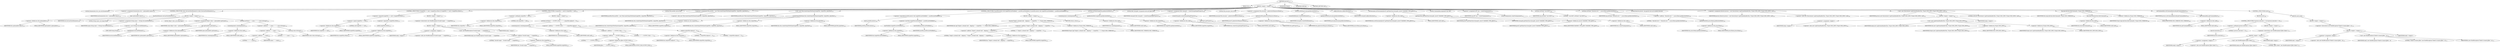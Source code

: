 digraph "execute" {  
"187" [label = <(METHOD,execute)<SUB>116</SUB>> ]
"12" [label = <(PARAM,this)<SUB>116</SUB>> ]
"188" [label = <(BLOCK,&lt;empty&gt;,&lt;empty&gt;)<SUB>116</SUB>> ]
"189" [label = <(LOCAL,Enumeration iter: java.util.Enumeration)> ]
"190" [label = <(&lt;operator&gt;.assignment,Enumeration iter = optionalAttrs.keys())<SUB>119</SUB>> ]
"191" [label = <(IDENTIFIER,iter,Enumeration iter = optionalAttrs.keys())<SUB>119</SUB>> ]
"192" [label = <(keys,optionalAttrs.keys())<SUB>119</SUB>> ]
"193" [label = <(&lt;operator&gt;.fieldAccess,this.optionalAttrs)<SUB>119</SUB>> ]
"194" [label = <(IDENTIFIER,this,optionalAttrs.keys())<SUB>119</SUB>> ]
"195" [label = <(FIELD_IDENTIFIER,optionalAttrs,optionalAttrs)<SUB>119</SUB>> ]
"196" [label = <(CONTROL_STRUCTURE,while (iter.hasMoreElements()),while (iter.hasMoreElements()))<SUB>120</SUB>> ]
"197" [label = <(hasMoreElements,iter.hasMoreElements())<SUB>120</SUB>> ]
"198" [label = <(IDENTIFIER,iter,iter.hasMoreElements())<SUB>120</SUB>> ]
"199" [label = <(BLOCK,&lt;empty&gt;,&lt;empty&gt;)<SUB>120</SUB>> ]
"200" [label = <(LOCAL,String name: java.lang.String)> ]
"201" [label = <(&lt;operator&gt;.assignment,String name = (String) iter.nextElement())<SUB>121</SUB>> ]
"202" [label = <(IDENTIFIER,name,String name = (String) iter.nextElement())<SUB>121</SUB>> ]
"203" [label = <(&lt;operator&gt;.cast,(String) iter.nextElement())<SUB>121</SUB>> ]
"204" [label = <(TYPE_REF,String,String)<SUB>121</SUB>> ]
"205" [label = <(nextElement,iter.nextElement())<SUB>121</SUB>> ]
"206" [label = <(IDENTIFIER,iter,iter.nextElement())<SUB>121</SUB>> ]
"207" [label = <(LOCAL,Object value: java.lang.Object)> ]
"208" [label = <(&lt;operator&gt;.assignment,Object value = optionalAttrs.get(name))<SUB>122</SUB>> ]
"209" [label = <(IDENTIFIER,value,Object value = optionalAttrs.get(name))<SUB>122</SUB>> ]
"210" [label = <(get,optionalAttrs.get(name))<SUB>122</SUB>> ]
"211" [label = <(&lt;operator&gt;.fieldAccess,this.optionalAttrs)<SUB>122</SUB>> ]
"212" [label = <(IDENTIFIER,this,optionalAttrs.get(name))<SUB>122</SUB>> ]
"213" [label = <(FIELD_IDENTIFIER,optionalAttrs,optionalAttrs)<SUB>122</SUB>> ]
"214" [label = <(IDENTIFIER,name,optionalAttrs.get(name))<SUB>122</SUB>> ]
"215" [label = <(setValue,setValue(&quot;-&quot; + name + &quot;:&quot; + value.toString()))<SUB>123</SUB>> ]
"216" [label = <(createArgument,createArgument())<SUB>123</SUB>> ]
"217" [label = <(&lt;operator&gt;.fieldAccess,this.cmdl)<SUB>123</SUB>> ]
"218" [label = <(IDENTIFIER,this,createArgument())<SUB>123</SUB>> ]
"219" [label = <(FIELD_IDENTIFIER,cmdl,cmdl)<SUB>123</SUB>> ]
"220" [label = <(&lt;operator&gt;.addition,&quot;-&quot; + name + &quot;:&quot; + value.toString())<SUB>124</SUB>> ]
"221" [label = <(&lt;operator&gt;.addition,&quot;-&quot; + name + &quot;:&quot;)<SUB>124</SUB>> ]
"222" [label = <(&lt;operator&gt;.addition,&quot;-&quot; + name)<SUB>124</SUB>> ]
"223" [label = <(LITERAL,&quot;-&quot;,&quot;-&quot; + name)<SUB>124</SUB>> ]
"224" [label = <(IDENTIFIER,name,&quot;-&quot; + name)<SUB>124</SUB>> ]
"225" [label = <(LITERAL,&quot;:&quot;,&quot;-&quot; + name + &quot;:&quot;)<SUB>124</SUB>> ]
"226" [label = <(toString,value.toString())<SUB>124</SUB>> ]
"227" [label = <(IDENTIFIER,value,value.toString())<SUB>124</SUB>> ]
"228" [label = <(CONTROL_STRUCTURE,if (targetFile == null || !targetFile.isFile()),if (targetFile == null || !targetFile.isFile()))<SUB>127</SUB>> ]
"229" [label = <(&lt;operator&gt;.logicalOr,targetFile == null || !targetFile.isFile())<SUB>127</SUB>> ]
"230" [label = <(&lt;operator&gt;.equals,targetFile == null)<SUB>127</SUB>> ]
"231" [label = <(&lt;operator&gt;.fieldAccess,this.targetFile)<SUB>127</SUB>> ]
"232" [label = <(IDENTIFIER,this,targetFile == null)<SUB>127</SUB>> ]
"233" [label = <(FIELD_IDENTIFIER,targetFile,targetFile)<SUB>127</SUB>> ]
"234" [label = <(LITERAL,null,targetFile == null)<SUB>127</SUB>> ]
"235" [label = <(&lt;operator&gt;.logicalNot,!targetFile.isFile())<SUB>127</SUB>> ]
"236" [label = <(isFile,targetFile.isFile())<SUB>127</SUB>> ]
"237" [label = <(&lt;operator&gt;.fieldAccess,this.targetFile)<SUB>127</SUB>> ]
"238" [label = <(IDENTIFIER,this,targetFile.isFile())<SUB>127</SUB>> ]
"239" [label = <(FIELD_IDENTIFIER,targetFile,targetFile)<SUB>127</SUB>> ]
"240" [label = <(BLOCK,&lt;empty&gt;,&lt;empty&gt;)<SUB>127</SUB>> ]
"241" [label = <(&lt;operator&gt;.throw,throw new BuildException(&quot;Invalid target: &quot; + targetFile);)<SUB>128</SUB>> ]
"242" [label = <(BLOCK,&lt;empty&gt;,&lt;empty&gt;)<SUB>128</SUB>> ]
"243" [label = <(&lt;operator&gt;.assignment,&lt;empty&gt;)> ]
"244" [label = <(IDENTIFIER,$obj2,&lt;empty&gt;)> ]
"245" [label = <(&lt;operator&gt;.alloc,new BuildException(&quot;Invalid target: &quot; + targetFile))<SUB>128</SUB>> ]
"246" [label = <(&lt;init&gt;,new BuildException(&quot;Invalid target: &quot; + targetFile))<SUB>128</SUB>> ]
"247" [label = <(IDENTIFIER,$obj2,new BuildException(&quot;Invalid target: &quot; + targetFile))> ]
"248" [label = <(&lt;operator&gt;.addition,&quot;Invalid target: &quot; + targetFile)<SUB>128</SUB>> ]
"249" [label = <(LITERAL,&quot;Invalid target: &quot;,&quot;Invalid target: &quot; + targetFile)<SUB>128</SUB>> ]
"250" [label = <(&lt;operator&gt;.fieldAccess,this.targetFile)<SUB>128</SUB>> ]
"251" [label = <(IDENTIFIER,this,&quot;Invalid target: &quot; + targetFile)<SUB>128</SUB>> ]
"252" [label = <(FIELD_IDENTIFIER,targetFile,targetFile)<SUB>128</SUB>> ]
"253" [label = <(IDENTIFIER,$obj2,&lt;empty&gt;)> ]
"254" [label = <(CONTROL_STRUCTURE,if (outputFile != null),if (outputFile != null))<SUB>131</SUB>> ]
"255" [label = <(&lt;operator&gt;.notEquals,outputFile != null)<SUB>131</SUB>> ]
"256" [label = <(&lt;operator&gt;.fieldAccess,this.outputFile)<SUB>131</SUB>> ]
"257" [label = <(IDENTIFIER,this,outputFile != null)<SUB>131</SUB>> ]
"258" [label = <(FIELD_IDENTIFIER,outputFile,outputFile)<SUB>131</SUB>> ]
"259" [label = <(LITERAL,null,outputFile != null)<SUB>131</SUB>> ]
"260" [label = <(BLOCK,&lt;empty&gt;,&lt;empty&gt;)<SUB>131</SUB>> ]
"261" [label = <(setValue,setValue(&quot;-&quot; + OUTPUT_FILE + &quot;:&quot; + outputFile.replace('\\', '/')))<SUB>132</SUB>> ]
"262" [label = <(createArgument,createArgument())<SUB>132</SUB>> ]
"263" [label = <(&lt;operator&gt;.fieldAccess,this.cmdl)<SUB>132</SUB>> ]
"264" [label = <(IDENTIFIER,this,createArgument())<SUB>132</SUB>> ]
"265" [label = <(FIELD_IDENTIFIER,cmdl,cmdl)<SUB>132</SUB>> ]
"266" [label = <(&lt;operator&gt;.addition,&quot;-&quot; + OUTPUT_FILE + &quot;:&quot; + outputFile.replace('\\', '/'))<SUB>132</SUB>> ]
"267" [label = <(&lt;operator&gt;.addition,&quot;-&quot; + OUTPUT_FILE + &quot;:&quot;)<SUB>132</SUB>> ]
"268" [label = <(&lt;operator&gt;.addition,&quot;-&quot; + OUTPUT_FILE)<SUB>132</SUB>> ]
"269" [label = <(LITERAL,&quot;-&quot;,&quot;-&quot; + OUTPUT_FILE)<SUB>132</SUB>> ]
"270" [label = <(&lt;operator&gt;.fieldAccess,JJDoc.OUTPUT_FILE)<SUB>132</SUB>> ]
"271" [label = <(IDENTIFIER,JJDoc,&quot;-&quot; + OUTPUT_FILE)<SUB>132</SUB>> ]
"272" [label = <(FIELD_IDENTIFIER,OUTPUT_FILE,OUTPUT_FILE)<SUB>132</SUB>> ]
"273" [label = <(LITERAL,&quot;:&quot;,&quot;-&quot; + OUTPUT_FILE + &quot;:&quot;)<SUB>132</SUB>> ]
"274" [label = <(replace,outputFile.replace('\\', '/'))<SUB>133</SUB>> ]
"275" [label = <(&lt;operator&gt;.fieldAccess,this.outputFile)<SUB>133</SUB>> ]
"276" [label = <(IDENTIFIER,this,outputFile.replace('\\', '/'))<SUB>133</SUB>> ]
"277" [label = <(FIELD_IDENTIFIER,outputFile,outputFile)<SUB>133</SUB>> ]
"278" [label = <(LITERAL,'\\',outputFile.replace('\\', '/'))<SUB>133</SUB>> ]
"279" [label = <(LITERAL,'/',outputFile.replace('\\', '/'))<SUB>133</SUB>> ]
"14" [label = <(LOCAL,File javaFile: java.io.File)> ]
"280" [label = <(&lt;operator&gt;.assignment,File javaFile = new File(createOutputFileName(targetFile, outputFile, plainText)))<SUB>137</SUB>> ]
"281" [label = <(IDENTIFIER,javaFile,File javaFile = new File(createOutputFileName(targetFile, outputFile, plainText)))<SUB>137</SUB>> ]
"282" [label = <(&lt;operator&gt;.alloc,new File(createOutputFileName(targetFile, outputFile, plainText)))<SUB>137</SUB>> ]
"283" [label = <(&lt;init&gt;,new File(createOutputFileName(targetFile, outputFile, plainText)))<SUB>137</SUB>> ]
"13" [label = <(IDENTIFIER,javaFile,new File(createOutputFileName(targetFile, outputFile, plainText)))<SUB>137</SUB>> ]
"284" [label = <(createOutputFileName,this.createOutputFileName(targetFile, outputFile, plainText))<SUB>137</SUB>> ]
"11" [label = <(IDENTIFIER,this,this.createOutputFileName(targetFile, outputFile, plainText))<SUB>137</SUB>> ]
"285" [label = <(&lt;operator&gt;.fieldAccess,this.targetFile)<SUB>137</SUB>> ]
"286" [label = <(IDENTIFIER,this,this.createOutputFileName(targetFile, outputFile, plainText))<SUB>137</SUB>> ]
"287" [label = <(FIELD_IDENTIFIER,targetFile,targetFile)<SUB>137</SUB>> ]
"288" [label = <(&lt;operator&gt;.fieldAccess,this.outputFile)<SUB>137</SUB>> ]
"289" [label = <(IDENTIFIER,this,this.createOutputFileName(targetFile, outputFile, plainText))<SUB>137</SUB>> ]
"290" [label = <(FIELD_IDENTIFIER,outputFile,outputFile)<SUB>137</SUB>> ]
"291" [label = <(&lt;operator&gt;.fieldAccess,this.plainText)<SUB>138</SUB>> ]
"292" [label = <(IDENTIFIER,this,this.createOutputFileName(targetFile, outputFile, plainText))<SUB>138</SUB>> ]
"293" [label = <(FIELD_IDENTIFIER,plainText,plainText)<SUB>138</SUB>> ]
"294" [label = <(CONTROL_STRUCTURE,if (javaFile.exists() &amp;&amp; targetFile.lastModified() &lt; javaFile.lastModified()),if (javaFile.exists() &amp;&amp; targetFile.lastModified() &lt; javaFile.lastModified()))<SUB>140</SUB>> ]
"295" [label = <(&lt;operator&gt;.logicalAnd,javaFile.exists() &amp;&amp; targetFile.lastModified() &lt; javaFile.lastModified())<SUB>140</SUB>> ]
"296" [label = <(exists,javaFile.exists())<SUB>140</SUB>> ]
"297" [label = <(IDENTIFIER,javaFile,javaFile.exists())<SUB>140</SUB>> ]
"298" [label = <(&lt;operator&gt;.lessThan,targetFile.lastModified() &lt; javaFile.lastModified())<SUB>141</SUB>> ]
"299" [label = <(lastModified,targetFile.lastModified())<SUB>141</SUB>> ]
"300" [label = <(&lt;operator&gt;.fieldAccess,this.targetFile)<SUB>141</SUB>> ]
"301" [label = <(IDENTIFIER,this,targetFile.lastModified())<SUB>141</SUB>> ]
"302" [label = <(FIELD_IDENTIFIER,targetFile,targetFile)<SUB>141</SUB>> ]
"303" [label = <(lastModified,javaFile.lastModified())<SUB>141</SUB>> ]
"304" [label = <(IDENTIFIER,javaFile,javaFile.lastModified())<SUB>141</SUB>> ]
"305" [label = <(BLOCK,&lt;empty&gt;,&lt;empty&gt;)<SUB>141</SUB>> ]
"306" [label = <(log,log(&quot;Target is already built - skipping (&quot; + targetFile + &quot;)&quot;, Project.MSG_VERBOSE))<SUB>142</SUB>> ]
"15" [label = <(IDENTIFIER,this,log(&quot;Target is already built - skipping (&quot; + targetFile + &quot;)&quot;, Project.MSG_VERBOSE))<SUB>142</SUB>> ]
"307" [label = <(&lt;operator&gt;.addition,&quot;Target is already built - skipping (&quot; + targetFile + &quot;)&quot;)<SUB>142</SUB>> ]
"308" [label = <(&lt;operator&gt;.addition,&quot;Target is already built - skipping (&quot; + targetFile)<SUB>142</SUB>> ]
"309" [label = <(LITERAL,&quot;Target is already built - skipping (&quot;,&quot;Target is already built - skipping (&quot; + targetFile)<SUB>142</SUB>> ]
"310" [label = <(&lt;operator&gt;.fieldAccess,this.targetFile)<SUB>142</SUB>> ]
"311" [label = <(IDENTIFIER,this,&quot;Target is already built - skipping (&quot; + targetFile)<SUB>142</SUB>> ]
"312" [label = <(FIELD_IDENTIFIER,targetFile,targetFile)<SUB>142</SUB>> ]
"313" [label = <(LITERAL,&quot;)&quot;,&quot;Target is already built - skipping (&quot; + targetFile + &quot;)&quot;)<SUB>142</SUB>> ]
"314" [label = <(&lt;operator&gt;.fieldAccess,Project.MSG_VERBOSE)<SUB>143</SUB>> ]
"315" [label = <(IDENTIFIER,Project,log(&quot;Target is already built - skipping (&quot; + targetFile + &quot;)&quot;, Project.MSG_VERBOSE))<SUB>143</SUB>> ]
"316" [label = <(FIELD_IDENTIFIER,MSG_VERBOSE,MSG_VERBOSE)<SUB>143</SUB>> ]
"317" [label = <(RETURN,return;,return;)<SUB>144</SUB>> ]
"318" [label = <(setValue,setValue(targetFile.getAbsolutePath()))<SUB>147</SUB>> ]
"319" [label = <(createArgument,createArgument())<SUB>147</SUB>> ]
"320" [label = <(&lt;operator&gt;.fieldAccess,this.cmdl)<SUB>147</SUB>> ]
"321" [label = <(IDENTIFIER,this,createArgument())<SUB>147</SUB>> ]
"322" [label = <(FIELD_IDENTIFIER,cmdl,cmdl)<SUB>147</SUB>> ]
"323" [label = <(getAbsolutePath,targetFile.getAbsolutePath())<SUB>147</SUB>> ]
"324" [label = <(&lt;operator&gt;.fieldAccess,this.targetFile)<SUB>147</SUB>> ]
"325" [label = <(IDENTIFIER,this,targetFile.getAbsolutePath())<SUB>147</SUB>> ]
"326" [label = <(FIELD_IDENTIFIER,targetFile,targetFile)<SUB>147</SUB>> ]
"327" [label = <(LOCAL,Path classpath: org.apache.tools.ant.types.Path)> ]
"328" [label = <(&lt;operator&gt;.assignment,Path classpath = createClasspath(getProject()))<SUB>149</SUB>> ]
"329" [label = <(IDENTIFIER,classpath,Path classpath = createClasspath(getProject()))<SUB>149</SUB>> ]
"330" [label = <(createClasspath,createClasspath(getProject()))<SUB>149</SUB>> ]
"331" [label = <(&lt;operator&gt;.fieldAccess,this.cmdl)<SUB>149</SUB>> ]
"332" [label = <(IDENTIFIER,this,createClasspath(getProject()))<SUB>149</SUB>> ]
"333" [label = <(FIELD_IDENTIFIER,cmdl,cmdl)<SUB>149</SUB>> ]
"334" [label = <(getProject,getProject())<SUB>149</SUB>> ]
"16" [label = <(IDENTIFIER,this,getProject())<SUB>149</SUB>> ]
"335" [label = <(LOCAL,File javaccJar: java.io.File)> ]
"336" [label = <(&lt;operator&gt;.assignment,File javaccJar = getArchiveFile(javaccHome))<SUB>150</SUB>> ]
"337" [label = <(IDENTIFIER,javaccJar,File javaccJar = getArchiveFile(javaccHome))<SUB>150</SUB>> ]
"338" [label = <(getArchiveFile,getArchiveFile(javaccHome))<SUB>150</SUB>> ]
"339" [label = <(IDENTIFIER,JavaCC,getArchiveFile(javaccHome))<SUB>150</SUB>> ]
"340" [label = <(&lt;operator&gt;.fieldAccess,this.javaccHome)<SUB>150</SUB>> ]
"341" [label = <(IDENTIFIER,this,getArchiveFile(javaccHome))<SUB>150</SUB>> ]
"342" [label = <(FIELD_IDENTIFIER,javaccHome,javaccHome)<SUB>150</SUB>> ]
"343" [label = <(setPath,setPath(javaccJar.getAbsolutePath()))<SUB>151</SUB>> ]
"344" [label = <(createPathElement,createPathElement())<SUB>151</SUB>> ]
"345" [label = <(IDENTIFIER,classpath,createPathElement())<SUB>151</SUB>> ]
"346" [label = <(getAbsolutePath,javaccJar.getAbsolutePath())<SUB>151</SUB>> ]
"347" [label = <(IDENTIFIER,javaccJar,javaccJar.getAbsolutePath())<SUB>151</SUB>> ]
"348" [label = <(addJavaRuntime,addJavaRuntime())<SUB>152</SUB>> ]
"349" [label = <(IDENTIFIER,classpath,addJavaRuntime())<SUB>152</SUB>> ]
"350" [label = <(setClassname,setClassname(JavaCC.getMainClass(classpath, JavaCC.TASKDEF_TYPE_JJDOC)))<SUB>154</SUB>> ]
"351" [label = <(&lt;operator&gt;.fieldAccess,this.cmdl)<SUB>154</SUB>> ]
"352" [label = <(IDENTIFIER,this,setClassname(JavaCC.getMainClass(classpath, JavaCC.TASKDEF_TYPE_JJDOC)))<SUB>154</SUB>> ]
"353" [label = <(FIELD_IDENTIFIER,cmdl,cmdl)<SUB>154</SUB>> ]
"354" [label = <(getMainClass,getMainClass(classpath, JavaCC.TASKDEF_TYPE_JJDOC))<SUB>154</SUB>> ]
"355" [label = <(IDENTIFIER,JavaCC,getMainClass(classpath, JavaCC.TASKDEF_TYPE_JJDOC))<SUB>154</SUB>> ]
"356" [label = <(IDENTIFIER,classpath,getMainClass(classpath, JavaCC.TASKDEF_TYPE_JJDOC))<SUB>154</SUB>> ]
"357" [label = <(&lt;operator&gt;.fieldAccess,JavaCC.TASKDEF_TYPE_JJDOC)<SUB>155</SUB>> ]
"358" [label = <(IDENTIFIER,JavaCC,getMainClass(classpath, JavaCC.TASKDEF_TYPE_JJDOC))<SUB>155</SUB>> ]
"359" [label = <(FIELD_IDENTIFIER,TASKDEF_TYPE_JJDOC,TASKDEF_TYPE_JJDOC)<SUB>155</SUB>> ]
"360" [label = <(LOCAL,Commandline.Argument arg: ANY)> ]
"361" [label = <(&lt;operator&gt;.assignment,ANY arg = createVmArgument())<SUB>157</SUB>> ]
"362" [label = <(IDENTIFIER,arg,ANY arg = createVmArgument())<SUB>157</SUB>> ]
"363" [label = <(createVmArgument,createVmArgument())<SUB>157</SUB>> ]
"364" [label = <(&lt;operator&gt;.fieldAccess,this.cmdl)<SUB>157</SUB>> ]
"365" [label = <(IDENTIFIER,this,createVmArgument())<SUB>157</SUB>> ]
"366" [label = <(FIELD_IDENTIFIER,cmdl,cmdl)<SUB>157</SUB>> ]
"367" [label = <(setValue,setValue(&quot;-mx140M&quot;))<SUB>158</SUB>> ]
"368" [label = <(IDENTIFIER,arg,setValue(&quot;-mx140M&quot;))<SUB>158</SUB>> ]
"369" [label = <(LITERAL,&quot;-mx140M&quot;,setValue(&quot;-mx140M&quot;))<SUB>158</SUB>> ]
"370" [label = <(setValue,setValue(&quot;-Dinstall.root=&quot; + javaccHome.getAbsolutePath()))<SUB>159</SUB>> ]
"371" [label = <(IDENTIFIER,arg,setValue(&quot;-Dinstall.root=&quot; + javaccHome.getAbsolutePath()))<SUB>159</SUB>> ]
"372" [label = <(&lt;operator&gt;.addition,&quot;-Dinstall.root=&quot; + javaccHome.getAbsolutePath())<SUB>159</SUB>> ]
"373" [label = <(LITERAL,&quot;-Dinstall.root=&quot;,&quot;-Dinstall.root=&quot; + javaccHome.getAbsolutePath())<SUB>159</SUB>> ]
"374" [label = <(getAbsolutePath,javaccHome.getAbsolutePath())<SUB>159</SUB>> ]
"375" [label = <(&lt;operator&gt;.fieldAccess,this.javaccHome)<SUB>159</SUB>> ]
"376" [label = <(IDENTIFIER,this,javaccHome.getAbsolutePath())<SUB>159</SUB>> ]
"377" [label = <(FIELD_IDENTIFIER,javaccHome,javaccHome)<SUB>159</SUB>> ]
"19" [label = <(LOCAL,Execute process: org.apache.tools.ant.taskdefs.Execute)> ]
"378" [label = <(&lt;operator&gt;.assignment,Execute process = new Execute(new LogStreamHandler(this, Project.MSG_INFO, Project.MSG_INFO), null))<SUB>161</SUB>> ]
"379" [label = <(IDENTIFIER,process,Execute process = new Execute(new LogStreamHandler(this, Project.MSG_INFO, Project.MSG_INFO), null))<SUB>161</SUB>> ]
"380" [label = <(&lt;operator&gt;.alloc,new Execute(new LogStreamHandler(this, Project.MSG_INFO, Project.MSG_INFO), null))<SUB>162</SUB>> ]
"381" [label = <(&lt;init&gt;,new Execute(new LogStreamHandler(this, Project.MSG_INFO, Project.MSG_INFO), null))<SUB>162</SUB>> ]
"18" [label = <(IDENTIFIER,process,new Execute(new LogStreamHandler(this, Project.MSG_INFO, Project.MSG_INFO), null))<SUB>161</SUB>> ]
"382" [label = <(BLOCK,&lt;empty&gt;,&lt;empty&gt;)<SUB>162</SUB>> ]
"383" [label = <(&lt;operator&gt;.assignment,&lt;empty&gt;)> ]
"384" [label = <(IDENTIFIER,$obj4,&lt;empty&gt;)> ]
"385" [label = <(&lt;operator&gt;.alloc,new LogStreamHandler(this, Project.MSG_INFO, Project.MSG_INFO))<SUB>162</SUB>> ]
"386" [label = <(&lt;init&gt;,new LogStreamHandler(this, Project.MSG_INFO, Project.MSG_INFO))<SUB>162</SUB>> ]
"387" [label = <(IDENTIFIER,$obj4,new LogStreamHandler(this, Project.MSG_INFO, Project.MSG_INFO))> ]
"17" [label = <(IDENTIFIER,this,new LogStreamHandler(this, Project.MSG_INFO, Project.MSG_INFO))<SUB>162</SUB>> ]
"388" [label = <(&lt;operator&gt;.fieldAccess,Project.MSG_INFO)<SUB>163</SUB>> ]
"389" [label = <(IDENTIFIER,Project,new LogStreamHandler(this, Project.MSG_INFO, Project.MSG_INFO))<SUB>163</SUB>> ]
"390" [label = <(FIELD_IDENTIFIER,MSG_INFO,MSG_INFO)<SUB>163</SUB>> ]
"391" [label = <(&lt;operator&gt;.fieldAccess,Project.MSG_INFO)<SUB>164</SUB>> ]
"392" [label = <(IDENTIFIER,Project,new LogStreamHandler(this, Project.MSG_INFO, Project.MSG_INFO))<SUB>164</SUB>> ]
"393" [label = <(FIELD_IDENTIFIER,MSG_INFO,MSG_INFO)<SUB>164</SUB>> ]
"394" [label = <(IDENTIFIER,$obj4,&lt;empty&gt;)> ]
"395" [label = <(LITERAL,null,new Execute(new LogStreamHandler(this, Project.MSG_INFO, Project.MSG_INFO), null))<SUB>165</SUB>> ]
"396" [label = <(log,log(cmdl.describeCommand(), Project.MSG_VERBOSE))<SUB>166</SUB>> ]
"20" [label = <(IDENTIFIER,this,log(cmdl.describeCommand(), Project.MSG_VERBOSE))<SUB>166</SUB>> ]
"397" [label = <(describeCommand,describeCommand())<SUB>166</SUB>> ]
"398" [label = <(&lt;operator&gt;.fieldAccess,this.cmdl)<SUB>166</SUB>> ]
"399" [label = <(IDENTIFIER,this,describeCommand())<SUB>166</SUB>> ]
"400" [label = <(FIELD_IDENTIFIER,cmdl,cmdl)<SUB>166</SUB>> ]
"401" [label = <(&lt;operator&gt;.fieldAccess,Project.MSG_VERBOSE)<SUB>166</SUB>> ]
"402" [label = <(IDENTIFIER,Project,log(cmdl.describeCommand(), Project.MSG_VERBOSE))<SUB>166</SUB>> ]
"403" [label = <(FIELD_IDENTIFIER,MSG_VERBOSE,MSG_VERBOSE)<SUB>166</SUB>> ]
"404" [label = <(setCommandline,setCommandline(cmdl.getCommandline()))<SUB>167</SUB>> ]
"405" [label = <(IDENTIFIER,process,setCommandline(cmdl.getCommandline()))<SUB>167</SUB>> ]
"406" [label = <(getCommandline,getCommandline())<SUB>167</SUB>> ]
"407" [label = <(&lt;operator&gt;.fieldAccess,this.cmdl)<SUB>167</SUB>> ]
"408" [label = <(IDENTIFIER,this,getCommandline())<SUB>167</SUB>> ]
"409" [label = <(FIELD_IDENTIFIER,cmdl,cmdl)<SUB>167</SUB>> ]
"410" [label = <(CONTROL_STRUCTURE,try,try)<SUB>169</SUB>> ]
"411" [label = <(BLOCK,try,try)<SUB>169</SUB>> ]
"412" [label = <(CONTROL_STRUCTURE,if (process.execute() != 0),if (process.execute() != 0))<SUB>170</SUB>> ]
"413" [label = <(&lt;operator&gt;.notEquals,process.execute() != 0)<SUB>170</SUB>> ]
"414" [label = <(execute,execute())<SUB>170</SUB>> ]
"415" [label = <(IDENTIFIER,process,execute())<SUB>170</SUB>> ]
"416" [label = <(LITERAL,0,process.execute() != 0)<SUB>170</SUB>> ]
"417" [label = <(BLOCK,&lt;empty&gt;,&lt;empty&gt;)<SUB>170</SUB>> ]
"418" [label = <(&lt;operator&gt;.throw,throw new BuildException(&quot;JJDoc failed.&quot;);)<SUB>171</SUB>> ]
"419" [label = <(BLOCK,&lt;empty&gt;,&lt;empty&gt;)<SUB>171</SUB>> ]
"420" [label = <(&lt;operator&gt;.assignment,&lt;empty&gt;)> ]
"421" [label = <(IDENTIFIER,$obj6,&lt;empty&gt;)> ]
"422" [label = <(&lt;operator&gt;.alloc,new BuildException(&quot;JJDoc failed.&quot;))<SUB>171</SUB>> ]
"423" [label = <(&lt;init&gt;,new BuildException(&quot;JJDoc failed.&quot;))<SUB>171</SUB>> ]
"424" [label = <(IDENTIFIER,$obj6,new BuildException(&quot;JJDoc failed.&quot;))> ]
"425" [label = <(LITERAL,&quot;JJDoc failed.&quot;,new BuildException(&quot;JJDoc failed.&quot;))<SUB>171</SUB>> ]
"426" [label = <(IDENTIFIER,$obj6,&lt;empty&gt;)> ]
"427" [label = <(BLOCK,catch,catch)> ]
"428" [label = <(BLOCK,&lt;empty&gt;,&lt;empty&gt;)<SUB>173</SUB>> ]
"429" [label = <(&lt;operator&gt;.throw,throw new BuildException(&quot;Failed to launch JJDoc&quot;, e);)<SUB>174</SUB>> ]
"430" [label = <(BLOCK,&lt;empty&gt;,&lt;empty&gt;)<SUB>174</SUB>> ]
"431" [label = <(&lt;operator&gt;.assignment,&lt;empty&gt;)> ]
"432" [label = <(IDENTIFIER,$obj7,&lt;empty&gt;)> ]
"433" [label = <(&lt;operator&gt;.alloc,new BuildException(&quot;Failed to launch JJDoc&quot;, e))<SUB>174</SUB>> ]
"434" [label = <(&lt;init&gt;,new BuildException(&quot;Failed to launch JJDoc&quot;, e))<SUB>174</SUB>> ]
"435" [label = <(IDENTIFIER,$obj7,new BuildException(&quot;Failed to launch JJDoc&quot;, e))> ]
"436" [label = <(LITERAL,&quot;Failed to launch JJDoc&quot;,new BuildException(&quot;Failed to launch JJDoc&quot;, e))<SUB>174</SUB>> ]
"437" [label = <(IDENTIFIER,e,new BuildException(&quot;Failed to launch JJDoc&quot;, e))<SUB>174</SUB>> ]
"438" [label = <(IDENTIFIER,$obj7,&lt;empty&gt;)> ]
"439" [label = <(MODIFIER,PUBLIC)> ]
"440" [label = <(MODIFIER,VIRTUAL)> ]
"441" [label = <(METHOD_RETURN,void)<SUB>116</SUB>> ]
  "187" -> "12" 
  "187" -> "188" 
  "187" -> "439" 
  "187" -> "440" 
  "187" -> "441" 
  "188" -> "189" 
  "188" -> "190" 
  "188" -> "196" 
  "188" -> "228" 
  "188" -> "254" 
  "188" -> "14" 
  "188" -> "280" 
  "188" -> "283" 
  "188" -> "294" 
  "188" -> "318" 
  "188" -> "327" 
  "188" -> "328" 
  "188" -> "335" 
  "188" -> "336" 
  "188" -> "343" 
  "188" -> "348" 
  "188" -> "350" 
  "188" -> "360" 
  "188" -> "361" 
  "188" -> "367" 
  "188" -> "370" 
  "188" -> "19" 
  "188" -> "378" 
  "188" -> "381" 
  "188" -> "396" 
  "188" -> "404" 
  "188" -> "410" 
  "190" -> "191" 
  "190" -> "192" 
  "192" -> "193" 
  "193" -> "194" 
  "193" -> "195" 
  "196" -> "197" 
  "196" -> "199" 
  "197" -> "198" 
  "199" -> "200" 
  "199" -> "201" 
  "199" -> "207" 
  "199" -> "208" 
  "199" -> "215" 
  "201" -> "202" 
  "201" -> "203" 
  "203" -> "204" 
  "203" -> "205" 
  "205" -> "206" 
  "208" -> "209" 
  "208" -> "210" 
  "210" -> "211" 
  "210" -> "214" 
  "211" -> "212" 
  "211" -> "213" 
  "215" -> "216" 
  "215" -> "220" 
  "216" -> "217" 
  "217" -> "218" 
  "217" -> "219" 
  "220" -> "221" 
  "220" -> "226" 
  "221" -> "222" 
  "221" -> "225" 
  "222" -> "223" 
  "222" -> "224" 
  "226" -> "227" 
  "228" -> "229" 
  "228" -> "240" 
  "229" -> "230" 
  "229" -> "235" 
  "230" -> "231" 
  "230" -> "234" 
  "231" -> "232" 
  "231" -> "233" 
  "235" -> "236" 
  "236" -> "237" 
  "237" -> "238" 
  "237" -> "239" 
  "240" -> "241" 
  "241" -> "242" 
  "242" -> "243" 
  "242" -> "246" 
  "242" -> "253" 
  "243" -> "244" 
  "243" -> "245" 
  "246" -> "247" 
  "246" -> "248" 
  "248" -> "249" 
  "248" -> "250" 
  "250" -> "251" 
  "250" -> "252" 
  "254" -> "255" 
  "254" -> "260" 
  "255" -> "256" 
  "255" -> "259" 
  "256" -> "257" 
  "256" -> "258" 
  "260" -> "261" 
  "261" -> "262" 
  "261" -> "266" 
  "262" -> "263" 
  "263" -> "264" 
  "263" -> "265" 
  "266" -> "267" 
  "266" -> "274" 
  "267" -> "268" 
  "267" -> "273" 
  "268" -> "269" 
  "268" -> "270" 
  "270" -> "271" 
  "270" -> "272" 
  "274" -> "275" 
  "274" -> "278" 
  "274" -> "279" 
  "275" -> "276" 
  "275" -> "277" 
  "280" -> "281" 
  "280" -> "282" 
  "283" -> "13" 
  "283" -> "284" 
  "284" -> "11" 
  "284" -> "285" 
  "284" -> "288" 
  "284" -> "291" 
  "285" -> "286" 
  "285" -> "287" 
  "288" -> "289" 
  "288" -> "290" 
  "291" -> "292" 
  "291" -> "293" 
  "294" -> "295" 
  "294" -> "305" 
  "295" -> "296" 
  "295" -> "298" 
  "296" -> "297" 
  "298" -> "299" 
  "298" -> "303" 
  "299" -> "300" 
  "300" -> "301" 
  "300" -> "302" 
  "303" -> "304" 
  "305" -> "306" 
  "305" -> "317" 
  "306" -> "15" 
  "306" -> "307" 
  "306" -> "314" 
  "307" -> "308" 
  "307" -> "313" 
  "308" -> "309" 
  "308" -> "310" 
  "310" -> "311" 
  "310" -> "312" 
  "314" -> "315" 
  "314" -> "316" 
  "318" -> "319" 
  "318" -> "323" 
  "319" -> "320" 
  "320" -> "321" 
  "320" -> "322" 
  "323" -> "324" 
  "324" -> "325" 
  "324" -> "326" 
  "328" -> "329" 
  "328" -> "330" 
  "330" -> "331" 
  "330" -> "334" 
  "331" -> "332" 
  "331" -> "333" 
  "334" -> "16" 
  "336" -> "337" 
  "336" -> "338" 
  "338" -> "339" 
  "338" -> "340" 
  "340" -> "341" 
  "340" -> "342" 
  "343" -> "344" 
  "343" -> "346" 
  "344" -> "345" 
  "346" -> "347" 
  "348" -> "349" 
  "350" -> "351" 
  "350" -> "354" 
  "351" -> "352" 
  "351" -> "353" 
  "354" -> "355" 
  "354" -> "356" 
  "354" -> "357" 
  "357" -> "358" 
  "357" -> "359" 
  "361" -> "362" 
  "361" -> "363" 
  "363" -> "364" 
  "364" -> "365" 
  "364" -> "366" 
  "367" -> "368" 
  "367" -> "369" 
  "370" -> "371" 
  "370" -> "372" 
  "372" -> "373" 
  "372" -> "374" 
  "374" -> "375" 
  "375" -> "376" 
  "375" -> "377" 
  "378" -> "379" 
  "378" -> "380" 
  "381" -> "18" 
  "381" -> "382" 
  "381" -> "395" 
  "382" -> "383" 
  "382" -> "386" 
  "382" -> "394" 
  "383" -> "384" 
  "383" -> "385" 
  "386" -> "387" 
  "386" -> "17" 
  "386" -> "388" 
  "386" -> "391" 
  "388" -> "389" 
  "388" -> "390" 
  "391" -> "392" 
  "391" -> "393" 
  "396" -> "20" 
  "396" -> "397" 
  "396" -> "401" 
  "397" -> "398" 
  "398" -> "399" 
  "398" -> "400" 
  "401" -> "402" 
  "401" -> "403" 
  "404" -> "405" 
  "404" -> "406" 
  "406" -> "407" 
  "407" -> "408" 
  "407" -> "409" 
  "410" -> "411" 
  "410" -> "427" 
  "411" -> "412" 
  "412" -> "413" 
  "412" -> "417" 
  "413" -> "414" 
  "413" -> "416" 
  "414" -> "415" 
  "417" -> "418" 
  "418" -> "419" 
  "419" -> "420" 
  "419" -> "423" 
  "419" -> "426" 
  "420" -> "421" 
  "420" -> "422" 
  "423" -> "424" 
  "423" -> "425" 
  "427" -> "428" 
  "428" -> "429" 
  "429" -> "430" 
  "430" -> "431" 
  "430" -> "434" 
  "430" -> "438" 
  "431" -> "432" 
  "431" -> "433" 
  "434" -> "435" 
  "434" -> "436" 
  "434" -> "437" 
}
